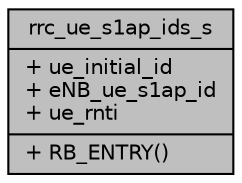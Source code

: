 digraph "rrc_ue_s1ap_ids_s"
{
 // LATEX_PDF_SIZE
  edge [fontname="Helvetica",fontsize="10",labelfontname="Helvetica",labelfontsize="10"];
  node [fontname="Helvetica",fontsize="10",shape=record];
  Node1 [label="{rrc_ue_s1ap_ids_s\n|+ ue_initial_id\l+ eNB_ue_s1ap_id\l+ ue_rnti\l|+ RB_ENTRY()\l}",height=0.2,width=0.4,color="black", fillcolor="grey75", style="filled", fontcolor="black",tooltip=" "];
}
